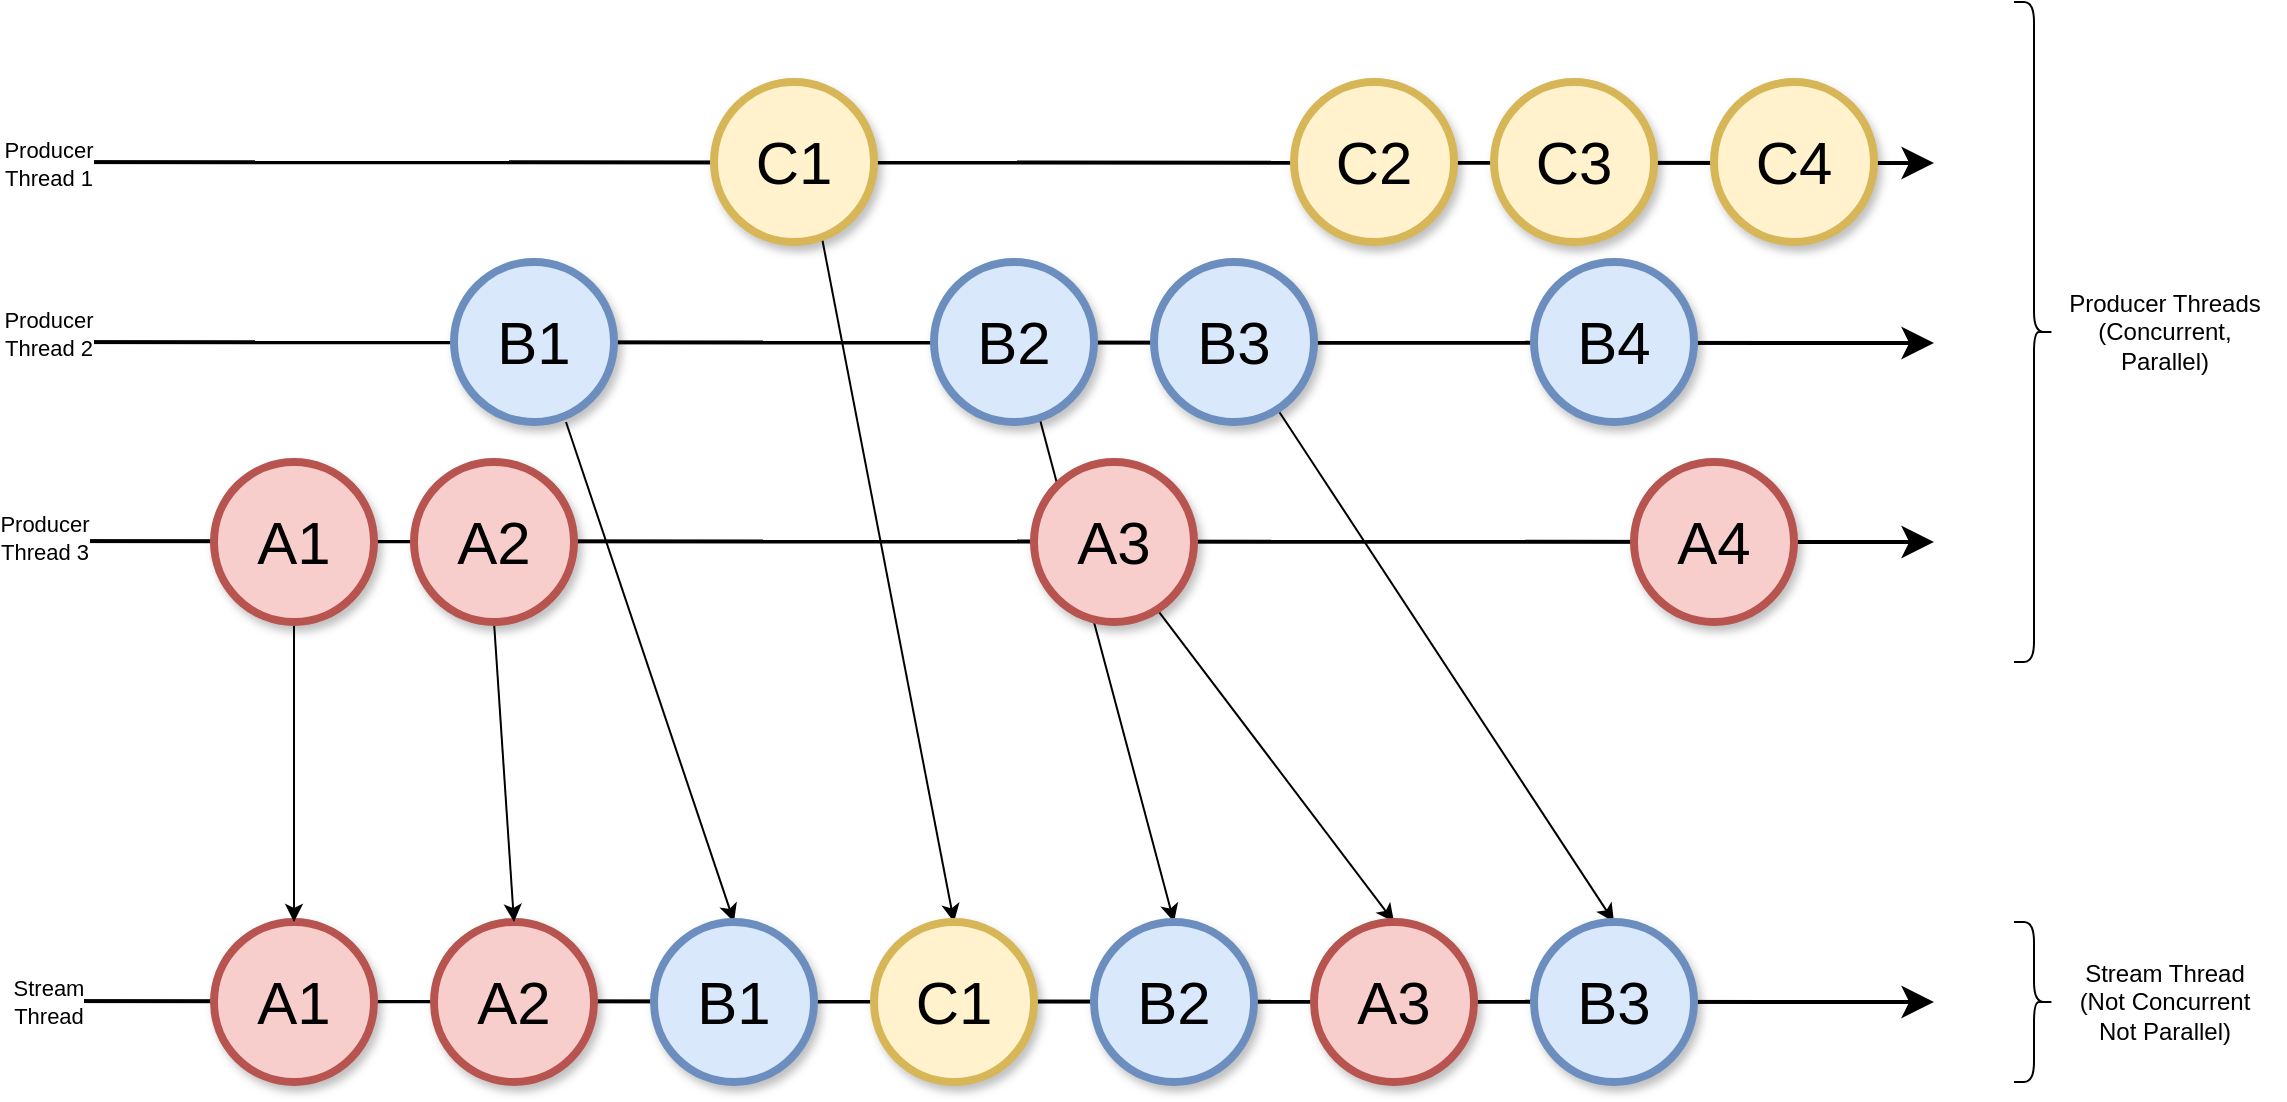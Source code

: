 <mxfile version="22.1.5" type="device">
  <diagram name="Page-1" id="ff44883e-f642-bcb2-894b-16b3d25a3f0b">
    <mxGraphModel dx="1242" dy="736" grid="1" gridSize="10" guides="1" tooltips="1" connect="1" arrows="1" fold="1" page="1" pageScale="1.5" pageWidth="1169" pageHeight="826" background="none" math="0" shadow="0">
      <root>
        <mxCell id="0" style=";html=1;" />
        <mxCell id="1" style=";html=1;" parent="0" />
        <mxCell id="M09XAzW0f80hZgNP2yI1-44" style="rounded=0;orthogonalLoop=1;jettySize=auto;html=1;exitX=0.663;exitY=0.988;exitDx=0;exitDy=0;entryX=0.5;entryY=0;entryDx=0;entryDy=0;exitPerimeter=0;" parent="1" source="M09XAzW0f80hZgNP2yI1-7" target="M09XAzW0f80hZgNP2yI1-18" edge="1">
          <mxGeometry relative="1" as="geometry" />
        </mxCell>
        <mxCell id="M09XAzW0f80hZgNP2yI1-32" style="edgeStyle=none;curved=1;html=1;startSize=10;endArrow=classic;endFill=1;endSize=10;strokeColor=#000000;strokeWidth=2;fontSize=12;" parent="1" edge="1">
          <mxGeometry relative="1" as="geometry">
            <mxPoint x="90" y="609.5" as="sourcePoint" />
            <mxPoint x="1050" y="610" as="targetPoint" />
          </mxGeometry>
        </mxCell>
        <mxCell id="FuhIYj8QXtj9nMr8498N-4" value="Stream&lt;br&gt;Thread" style="edgeLabel;html=1;align=center;verticalAlign=middle;resizable=0;points=[];" vertex="1" connectable="0" parent="M09XAzW0f80hZgNP2yI1-32">
          <mxGeometry x="-0.965" relative="1" as="geometry">
            <mxPoint as="offset" />
          </mxGeometry>
        </mxCell>
        <mxCell id="M09XAzW0f80hZgNP2yI1-34" style="edgeStyle=none;curved=1;html=1;startSize=10;endArrow=classic;endFill=1;endSize=10;strokeColor=#000000;strokeWidth=2;fontSize=12;" parent="1" edge="1">
          <mxGeometry relative="1" as="geometry">
            <mxPoint x="90" y="280" as="sourcePoint" />
            <mxPoint x="1050" y="280.5" as="targetPoint" />
          </mxGeometry>
        </mxCell>
        <mxCell id="FuhIYj8QXtj9nMr8498N-2" value="Producer&lt;br&gt;Thread 2" style="edgeLabel;html=1;align=center;verticalAlign=middle;resizable=0;points=[];" vertex="1" connectable="0" parent="M09XAzW0f80hZgNP2yI1-34">
          <mxGeometry x="-0.965" y="4" relative="1" as="geometry">
            <mxPoint as="offset" />
          </mxGeometry>
        </mxCell>
        <mxCell id="M09XAzW0f80hZgNP2yI1-35" style="edgeStyle=none;curved=1;html=1;startSize=10;endArrow=classic;endFill=1;endSize=10;strokeColor=#000000;strokeWidth=2;fontSize=12;" parent="1" edge="1">
          <mxGeometry relative="1" as="geometry">
            <mxPoint x="90" y="190" as="sourcePoint" />
            <mxPoint x="1050" y="190.5" as="targetPoint" />
          </mxGeometry>
        </mxCell>
        <mxCell id="FuhIYj8QXtj9nMr8498N-1" value="Producer&lt;br&gt;Thread 1" style="edgeLabel;html=1;align=center;verticalAlign=middle;resizable=0;points=[];" vertex="1" connectable="0" parent="M09XAzW0f80hZgNP2yI1-35">
          <mxGeometry x="-0.965" y="-1" relative="1" as="geometry">
            <mxPoint as="offset" />
          </mxGeometry>
        </mxCell>
        <mxCell id="M09XAzW0f80hZgNP2yI1-38" style="edgeStyle=none;curved=1;html=1;startSize=10;endArrow=classic;endFill=1;endSize=10;strokeColor=#000000;strokeWidth=2;fontSize=12;" parent="1" edge="1">
          <mxGeometry relative="1" as="geometry">
            <mxPoint x="90" y="379.5" as="sourcePoint" />
            <mxPoint x="1050" y="380" as="targetPoint" />
          </mxGeometry>
        </mxCell>
        <mxCell id="FuhIYj8QXtj9nMr8498N-3" value="Producer&lt;br&gt;Thread 3" style="edgeLabel;html=1;align=center;verticalAlign=middle;resizable=0;points=[];" vertex="1" connectable="0" parent="M09XAzW0f80hZgNP2yI1-38">
          <mxGeometry x="-0.969" y="2" relative="1" as="geometry">
            <mxPoint as="offset" />
          </mxGeometry>
        </mxCell>
        <mxCell id="f0bcc99304e6f5a-1" value="A1" style="ellipse;whiteSpace=wrap;html=1;rounded=0;shadow=1;strokeColor=#b85450;strokeWidth=4;fontSize=30;align=center;fillColor=#f8cecc;" parent="1" vertex="1">
          <mxGeometry x="190" y="570" width="80" height="80" as="geometry" />
        </mxCell>
        <mxCell id="M09XAzW0f80hZgNP2yI1-1" value="A4" style="ellipse;whiteSpace=wrap;html=1;rounded=0;shadow=1;strokeColor=#b85450;strokeWidth=4;fontSize=30;align=center;fillColor=#f8cecc;" parent="1" vertex="1">
          <mxGeometry x="900" y="340" width="80" height="80" as="geometry" />
        </mxCell>
        <mxCell id="M09XAzW0f80hZgNP2yI1-45" style="rounded=0;orthogonalLoop=1;jettySize=auto;html=1;exitX=0.763;exitY=0.913;exitDx=0;exitDy=0;entryX=0.5;entryY=0;entryDx=0;entryDy=0;exitPerimeter=0;" parent="1" source="M09XAzW0f80hZgNP2yI1-2" target="M09XAzW0f80hZgNP2yI1-19" edge="1">
          <mxGeometry relative="1" as="geometry" />
        </mxCell>
        <mxCell id="M09XAzW0f80hZgNP2yI1-2" value="A3" style="ellipse;whiteSpace=wrap;html=1;rounded=0;shadow=1;strokeColor=#b85450;strokeWidth=4;fontSize=30;align=center;fillColor=#f8cecc;" parent="1" vertex="1">
          <mxGeometry x="600" y="340" width="80" height="80" as="geometry" />
        </mxCell>
        <mxCell id="M09XAzW0f80hZgNP2yI1-5" value="B4" style="ellipse;whiteSpace=wrap;html=1;rounded=0;shadow=1;strokeColor=#6c8ebf;strokeWidth=4;fontSize=30;align=center;fillColor=#dae8fc;" parent="1" vertex="1">
          <mxGeometry x="850" y="240" width="80" height="80" as="geometry" />
        </mxCell>
        <mxCell id="M09XAzW0f80hZgNP2yI1-46" style="rounded=0;orthogonalLoop=1;jettySize=auto;html=1;exitX=0.775;exitY=0.925;exitDx=0;exitDy=0;entryX=0.5;entryY=0;entryDx=0;entryDy=0;exitPerimeter=0;" parent="1" source="M09XAzW0f80hZgNP2yI1-6" target="M09XAzW0f80hZgNP2yI1-20" edge="1">
          <mxGeometry relative="1" as="geometry" />
        </mxCell>
        <mxCell id="M09XAzW0f80hZgNP2yI1-6" value="B3" style="ellipse;whiteSpace=wrap;html=1;rounded=0;shadow=1;strokeColor=#6c8ebf;strokeWidth=4;fontSize=30;align=center;fillColor=#dae8fc;" parent="1" vertex="1">
          <mxGeometry x="660" y="240" width="80" height="80" as="geometry" />
        </mxCell>
        <mxCell id="M09XAzW0f80hZgNP2yI1-7" value="B2" style="ellipse;whiteSpace=wrap;html=1;rounded=0;shadow=1;strokeColor=#6c8ebf;strokeWidth=4;fontSize=30;align=center;fillColor=#dae8fc;" parent="1" vertex="1">
          <mxGeometry x="550" y="240" width="80" height="80" as="geometry" />
        </mxCell>
        <mxCell id="M09XAzW0f80hZgNP2yI1-42" style="rounded=0;orthogonalLoop=1;jettySize=auto;html=1;exitX=0.7;exitY=1;exitDx=0;exitDy=0;entryX=0.5;entryY=0;entryDx=0;entryDy=0;exitPerimeter=0;" parent="1" source="M09XAzW0f80hZgNP2yI1-8" target="M09XAzW0f80hZgNP2yI1-14" edge="1">
          <mxGeometry relative="1" as="geometry" />
        </mxCell>
        <mxCell id="M09XAzW0f80hZgNP2yI1-8" value="B1" style="ellipse;whiteSpace=wrap;html=1;rounded=0;shadow=1;strokeColor=#6c8ebf;strokeWidth=4;fontSize=30;align=center;fillColor=#dae8fc;" parent="1" vertex="1">
          <mxGeometry x="310" y="240" width="80" height="80" as="geometry" />
        </mxCell>
        <mxCell id="M09XAzW0f80hZgNP2yI1-9" value="C4" style="ellipse;whiteSpace=wrap;html=1;rounded=0;shadow=1;strokeColor=#d6b656;strokeWidth=4;fontSize=30;align=center;fillColor=#fff2cc;" parent="1" vertex="1">
          <mxGeometry x="940" y="150" width="80" height="80" as="geometry" />
        </mxCell>
        <mxCell id="M09XAzW0f80hZgNP2yI1-10" value="C3" style="ellipse;whiteSpace=wrap;html=1;rounded=0;shadow=1;strokeColor=#d6b656;strokeWidth=4;fontSize=30;align=center;fillColor=#fff2cc;" parent="1" vertex="1">
          <mxGeometry x="830" y="150" width="80" height="80" as="geometry" />
        </mxCell>
        <mxCell id="M09XAzW0f80hZgNP2yI1-11" value="C2" style="ellipse;whiteSpace=wrap;html=1;rounded=0;shadow=1;strokeColor=#d6b656;strokeWidth=4;fontSize=30;align=center;fillColor=#fff2cc;" parent="1" vertex="1">
          <mxGeometry x="730" y="150" width="80" height="80" as="geometry" />
        </mxCell>
        <mxCell id="M09XAzW0f80hZgNP2yI1-43" style="rounded=0;orthogonalLoop=1;jettySize=auto;html=1;exitX=0.675;exitY=0.975;exitDx=0;exitDy=0;entryX=0.5;entryY=0;entryDx=0;entryDy=0;exitPerimeter=0;" parent="1" source="M09XAzW0f80hZgNP2yI1-12" target="M09XAzW0f80hZgNP2yI1-15" edge="1">
          <mxGeometry relative="1" as="geometry" />
        </mxCell>
        <mxCell id="M09XAzW0f80hZgNP2yI1-12" value="C1" style="ellipse;whiteSpace=wrap;html=1;rounded=0;shadow=1;strokeColor=#d6b656;strokeWidth=4;fontSize=30;align=center;fillColor=#fff2cc;" parent="1" vertex="1">
          <mxGeometry x="440" y="150" width="80" height="80" as="geometry" />
        </mxCell>
        <mxCell id="M09XAzW0f80hZgNP2yI1-13" value="A2" style="ellipse;whiteSpace=wrap;html=1;rounded=0;shadow=1;strokeColor=#b85450;strokeWidth=4;fontSize=30;align=center;fillColor=#f8cecc;" parent="1" vertex="1">
          <mxGeometry x="300" y="570" width="80" height="80" as="geometry" />
        </mxCell>
        <mxCell id="M09XAzW0f80hZgNP2yI1-14" value="B1" style="ellipse;whiteSpace=wrap;html=1;rounded=0;shadow=1;strokeColor=#6c8ebf;strokeWidth=4;fontSize=30;align=center;fillColor=#dae8fc;" parent="1" vertex="1">
          <mxGeometry x="410" y="570" width="80" height="80" as="geometry" />
        </mxCell>
        <mxCell id="M09XAzW0f80hZgNP2yI1-16" value="" style="edgeStyle=none;curved=1;html=1;startSize=10;endFill=1;endSize=10;strokeWidth=2;fontSize=12;" parent="1" target="M09XAzW0f80hZgNP2yI1-15" edge="1">
          <mxGeometry relative="1" as="geometry">
            <mxPoint x="550" y="610" as="sourcePoint" />
            <mxPoint x="770" y="610" as="targetPoint" />
          </mxGeometry>
        </mxCell>
        <mxCell id="M09XAzW0f80hZgNP2yI1-15" value="C1" style="ellipse;whiteSpace=wrap;html=1;rounded=0;shadow=1;strokeColor=#d6b656;strokeWidth=4;fontSize=30;align=center;fillColor=#fff2cc;" parent="1" vertex="1">
          <mxGeometry x="520" y="570" width="80" height="80" as="geometry" />
        </mxCell>
        <mxCell id="M09XAzW0f80hZgNP2yI1-18" value="B2" style="ellipse;whiteSpace=wrap;html=1;rounded=0;shadow=1;strokeColor=#6c8ebf;strokeWidth=4;fontSize=30;align=center;fillColor=#dae8fc;" parent="1" vertex="1">
          <mxGeometry x="630" y="570" width="80" height="80" as="geometry" />
        </mxCell>
        <mxCell id="M09XAzW0f80hZgNP2yI1-19" value="A3" style="ellipse;whiteSpace=wrap;html=1;rounded=0;shadow=1;strokeColor=#b85450;strokeWidth=4;fontSize=30;align=center;fillColor=#f8cecc;" parent="1" vertex="1">
          <mxGeometry x="740" y="570" width="80" height="80" as="geometry" />
        </mxCell>
        <mxCell id="M09XAzW0f80hZgNP2yI1-20" value="B3" style="ellipse;whiteSpace=wrap;html=1;rounded=0;shadow=1;strokeColor=#6c8ebf;strokeWidth=4;fontSize=30;align=center;fillColor=#dae8fc;" parent="1" vertex="1">
          <mxGeometry x="850" y="570" width="80" height="80" as="geometry" />
        </mxCell>
        <mxCell id="M09XAzW0f80hZgNP2yI1-40" style="edgeStyle=orthogonalEdgeStyle;rounded=0;orthogonalLoop=1;jettySize=auto;html=1;exitX=0.5;exitY=1;exitDx=0;exitDy=0;entryX=0.5;entryY=0;entryDx=0;entryDy=0;" parent="1" source="M09XAzW0f80hZgNP2yI1-4" target="f0bcc99304e6f5a-1" edge="1">
          <mxGeometry relative="1" as="geometry" />
        </mxCell>
        <mxCell id="M09XAzW0f80hZgNP2yI1-4" value="A1" style="ellipse;whiteSpace=wrap;html=1;rounded=0;shadow=1;strokeColor=#b85450;strokeWidth=4;fontSize=30;align=center;fillColor=#f8cecc;" parent="1" vertex="1">
          <mxGeometry x="190" y="340" width="80" height="80" as="geometry" />
        </mxCell>
        <mxCell id="M09XAzW0f80hZgNP2yI1-41" style="rounded=0;orthogonalLoop=1;jettySize=auto;html=1;exitX=0.5;exitY=1;exitDx=0;exitDy=0;entryX=0.5;entryY=0;entryDx=0;entryDy=0;" parent="1" source="M09XAzW0f80hZgNP2yI1-3" target="M09XAzW0f80hZgNP2yI1-13" edge="1">
          <mxGeometry relative="1" as="geometry" />
        </mxCell>
        <mxCell id="M09XAzW0f80hZgNP2yI1-3" value="A2" style="ellipse;whiteSpace=wrap;html=1;rounded=0;shadow=1;strokeColor=#b85450;strokeWidth=4;fontSize=30;align=center;fillColor=#f8cecc;" parent="1" vertex="1">
          <mxGeometry x="290" y="340" width="80" height="80" as="geometry" />
        </mxCell>
        <mxCell id="M09XAzW0f80hZgNP2yI1-47" value="" style="shape=curlyBracket;whiteSpace=wrap;html=1;rounded=1;flipH=1;labelPosition=right;verticalLabelPosition=middle;align=left;verticalAlign=middle;" parent="1" vertex="1">
          <mxGeometry x="1090" y="110" width="20" height="330" as="geometry" />
        </mxCell>
        <mxCell id="M09XAzW0f80hZgNP2yI1-48" value="Producer Threads&lt;br&gt;(Concurrent,&lt;br&gt;Parallel)" style="text;html=1;align=center;verticalAlign=middle;resizable=0;points=[];autosize=1;strokeColor=none;fillColor=none;" parent="1" vertex="1">
          <mxGeometry x="1105" y="245" width="120" height="60" as="geometry" />
        </mxCell>
        <mxCell id="M09XAzW0f80hZgNP2yI1-49" value="" style="shape=curlyBracket;whiteSpace=wrap;html=1;rounded=1;flipH=1;labelPosition=right;verticalLabelPosition=middle;align=left;verticalAlign=middle;" parent="1" vertex="1">
          <mxGeometry x="1090" y="570" width="20" height="80" as="geometry" />
        </mxCell>
        <mxCell id="M09XAzW0f80hZgNP2yI1-50" value="Stream Thread&lt;br&gt;(Not Concurrent&lt;br&gt;Not Parallel)" style="text;html=1;align=center;verticalAlign=middle;resizable=0;points=[];autosize=1;strokeColor=none;fillColor=none;" parent="1" vertex="1">
          <mxGeometry x="1110" y="580" width="110" height="60" as="geometry" />
        </mxCell>
      </root>
    </mxGraphModel>
  </diagram>
</mxfile>
